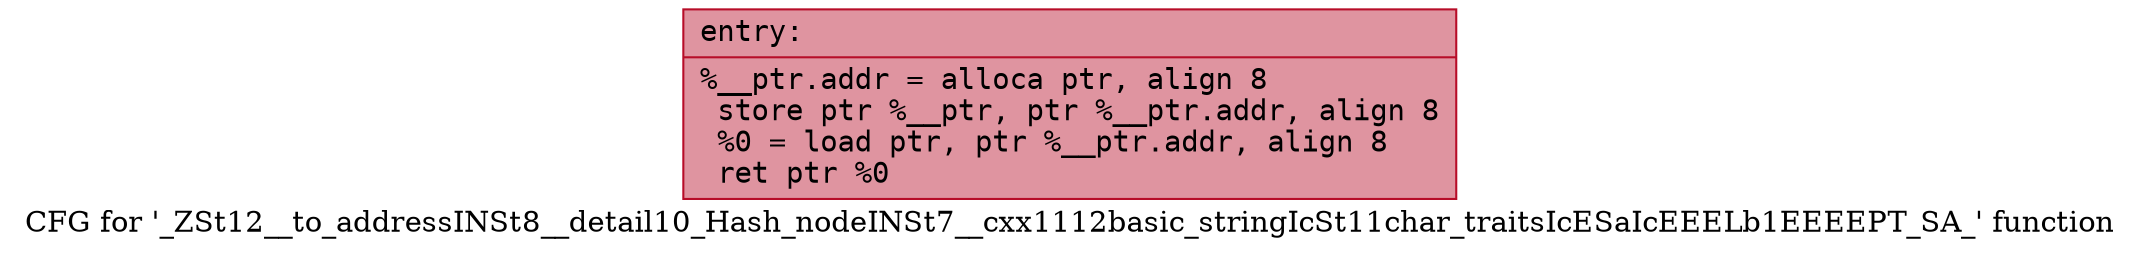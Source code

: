 digraph "CFG for '_ZSt12__to_addressINSt8__detail10_Hash_nodeINSt7__cxx1112basic_stringIcSt11char_traitsIcESaIcEEELb1EEEEPT_SA_' function" {
	label="CFG for '_ZSt12__to_addressINSt8__detail10_Hash_nodeINSt7__cxx1112basic_stringIcSt11char_traitsIcESaIcEEELb1EEEEPT_SA_' function";

	Node0x55c7e09f36e0 [shape=record,color="#b70d28ff", style=filled, fillcolor="#b70d2870" fontname="Courier",label="{entry:\l|  %__ptr.addr = alloca ptr, align 8\l  store ptr %__ptr, ptr %__ptr.addr, align 8\l  %0 = load ptr, ptr %__ptr.addr, align 8\l  ret ptr %0\l}"];
}
